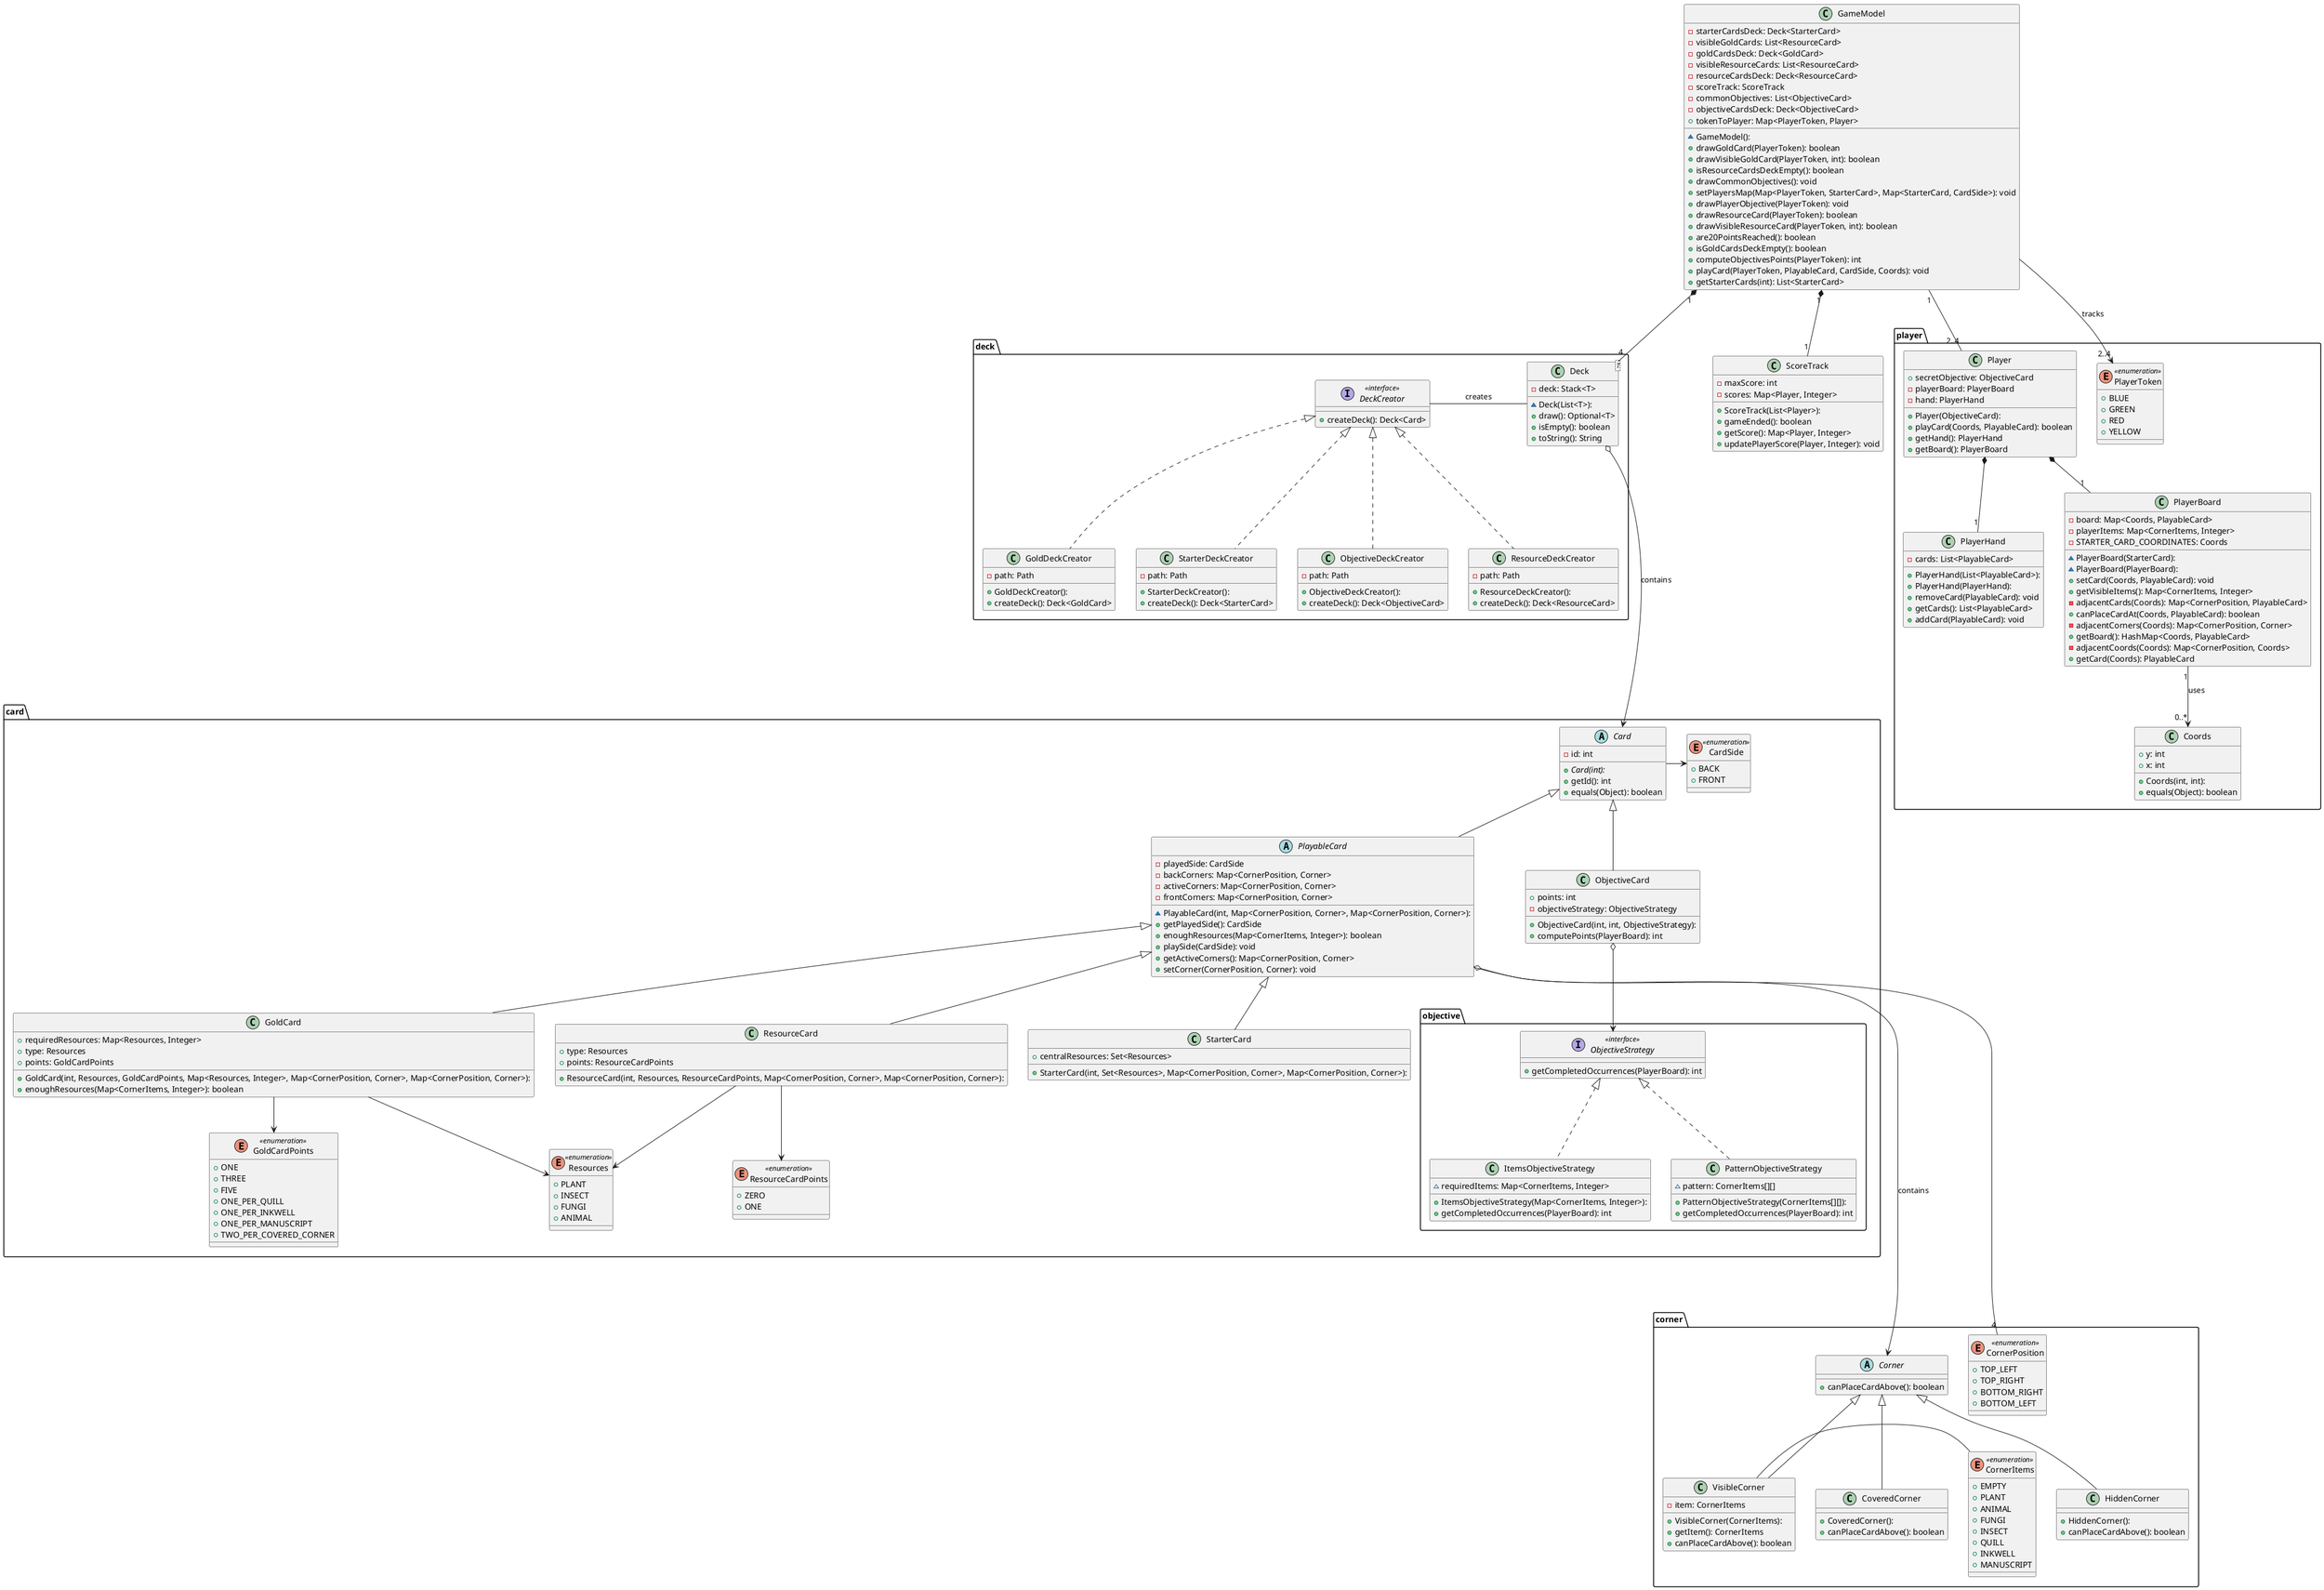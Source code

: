 @startuml

' skinparam linetype ortho

package card {
    enum CardSide << enumeration >> {
        + BACK
        + FRONT
    }

    abstract class Card {
        {abstract} + Card(int):
        - id: int
        + getId(): int
        + equals(Object): boolean
    }

    abstract class PlayableCard {
        ~ PlayableCard(int, Map<CornerPosition, Corner>, Map<CornerPosition, Corner>):
        - playedSide: CardSide
        - backCorners: Map<CornerPosition, Corner>
        - activeCorners: Map<CornerPosition, Corner>
        - frontCorners: Map<CornerPosition, Corner>
        + getPlayedSide(): CardSide
        + enoughResources(Map<CornerItems, Integer>): boolean
        + playSide(CardSide): void
        + getActiveCorners(): Map<CornerPosition, Corner>
        + setCorner(CornerPosition, Corner): void
    }

    class GoldCard {
        + GoldCard(int, Resources, GoldCardPoints, Map<Resources, Integer>, Map<CornerPosition, Corner>, Map<CornerPosition, Corner>):
        + requiredResources: Map<Resources, Integer>
        + type: Resources
        + points: GoldCardPoints
        + enoughResources(Map<CornerItems, Integer>): boolean
    }

    enum GoldCardPoints << enumeration >> {
        + ONE
        + THREE
        + FIVE
        + ONE_PER_QUILL
        + ONE_PER_INKWELL
        + ONE_PER_MANUSCRIPT
        + TWO_PER_COVERED_CORNER
    }

    class ObjectiveCard {
        + ObjectiveCard(int, int, ObjectiveStrategy):
        + points: int
        - objectiveStrategy: ObjectiveStrategy
        + computePoints(PlayerBoard): int
    }

    class ResourceCard {
        + ResourceCard(int, Resources, ResourceCardPoints, Map<CornerPosition, Corner>, Map<CornerPosition, Corner>):
        + type: Resources
        + points: ResourceCardPoints
    }
    enum ResourceCardPoints << enumeration >> {
        + ZERO
        + ONE
    }

    enum Resources << enumeration >> {
        + PLANT
        + INSECT
        + FUNGI
        + ANIMAL
    }

    class StarterCard {
        + StarterCard(int, Set<Resources>, Map<CornerPosition, Corner>, Map<CornerPosition, Corner>):
        + centralResources: Set<Resources>
    }

    Card ^-- PlayableCard
    Card ^--  ObjectiveCard

    Card -> CardSide

    PlayableCard              ^--  ResourceCard
    PlayableCard              ^--  GoldCard
    PlayableCard              ^--  StarterCard

    ResourceCard --> ResourceCardPoints
    ResourceCard --> Resources

    GoldCard --> GoldCardPoints
    GoldCard --> Resources

    package objective {
        interface ObjectiveStrategy << interface >> {
            + getCompletedOccurrences(PlayerBoard): int
        }

        class ItemsObjectiveStrategy {
            + ItemsObjectiveStrategy(Map<CornerItems, Integer>):
            ~ requiredItems: Map<CornerItems, Integer>
            + getCompletedOccurrences(PlayerBoard): int
        }

        class PatternObjectiveStrategy {
            + PatternObjectiveStrategy(CornerItems[][]):
            ~ pattern: CornerItems[][]
            + getCompletedOccurrences(PlayerBoard): int
        }

        ObjectiveStrategy    <|..  ItemsObjectiveStrategy
        ObjectiveStrategy    <|..  PatternObjectiveStrategy
    }

    ObjectiveCard o--> ObjectiveStrategy
}


package corner {
    abstract class Corner {
        + canPlaceCardAbove(): boolean
    }

    enum CornerItems << enumeration >> {
        + EMPTY
        + PLANT
        + ANIMAL
        + FUNGI
        + INSECT
        + QUILL
        + INKWELL
        + MANUSCRIPT
    }

    enum CornerPosition << enumeration >> {
        + TOP_LEFT
        + TOP_RIGHT
        + BOTTOM_RIGHT
        + BOTTOM_LEFT
    }

    class CoveredCorner {
        + CoveredCorner():
        + canPlaceCardAbove(): boolean
    }

    class HiddenCorner {
        + HiddenCorner():
        + canPlaceCardAbove(): boolean
    }

    class VisibleCorner {
        + VisibleCorner(CornerItems):
        - item: CornerItems
        + getItem(): CornerItems
        + canPlaceCardAbove(): boolean
    }

    Corner <|-- HiddenCorner
    Corner <|-- CoveredCorner
    Corner <|-- VisibleCorner

    CornerPosition "4"--- PlayableCard


    CornerItems - VisibleCorner
}

package deck {
    class Deck<T> {
        ~ Deck(List<T>):
        - deck: Stack<T>
        + draw(): Optional<T>
        + isEmpty(): boolean
        + toString(): String
    }

    interface DeckCreator << interface >> {
        + createDeck(): Deck<Card>
    }

    class ResourceDeckCreator {
        + ResourceDeckCreator():
        - path: Path
        + createDeck(): Deck<ResourceCard>
    }

    class GoldDeckCreator {
        + GoldDeckCreator():
        - path: Path
        + createDeck(): Deck<GoldCard>
    }

    class StarterDeckCreator {
        + StarterDeckCreator():
        - path: Path
        + createDeck(): Deck<StarterCard>
    }

    class ObjectiveDeckCreator {
        + ObjectiveDeckCreator():
        - path: Path
        + createDeck(): Deck<ObjectiveCard>
    }

    DeckCreator <|.. ResourceDeckCreator
    DeckCreator <|.. GoldDeckCreator
    DeckCreator <|.. StarterDeckCreator
    DeckCreator <|.. ObjectiveDeckCreator

    Deck - DeckCreator: creates
}

package player {
    class Coords {
        + Coords(int, int):
        + y: int
        + x: int
        + equals(Object): boolean
    }

    class Player {
        + Player(ObjectiveCard):
        + secretObjective: ObjectiveCard
        - playerBoard: PlayerBoard
        - hand: PlayerHand
        + playCard(Coords, PlayableCard): boolean
        + getHand(): PlayerHand
        + getBoard(): PlayerBoard
    }

    class PlayerBoard {
        ~ PlayerBoard(StarterCard):
        ~ PlayerBoard(PlayerBoard):
        - board: Map<Coords, PlayableCard>
        - playerItems: Map<CornerItems, Integer>
        - STARTER_CARD_COORDINATES: Coords
        + setCard(Coords, PlayableCard): void
        + getVisibleItems(): Map<CornerItems, Integer>
        - adjacentCards(Coords): Map<CornerPosition, PlayableCard>
        + canPlaceCardAt(Coords, PlayableCard): boolean
        - adjacentCorners(Coords): Map<CornerPosition, Corner>
        + getBoard(): HashMap<Coords, PlayableCard>
        - adjacentCoords(Coords): Map<CornerPosition, Coords>
        + getCard(Coords): PlayableCard
    }

    class PlayerHand {
        + PlayerHand(List<PlayableCard>):
        + PlayerHand(PlayerHand):
        - cards: List<PlayableCard>
        + removeCard(PlayableCard): void
        + getCards(): List<PlayableCard>
        + addCard(PlayableCard): void
    }

    enum PlayerToken << enumeration >> {
        + BLUE
        + GREEN
        + RED
        + YELLOW
    }

    Player  *-- "1"  PlayerBoard
    Player  *-- "1"  PlayerHand

    PlayerBoard "1" --> "0..*" Coords: uses
}

class GameModel {
    ~ GameModel():
    - starterCardsDeck: Deck<StarterCard>
    - visibleGoldCards: List<ResourceCard>
    - goldCardsDeck: Deck<GoldCard>
    - visibleResourceCards: List<ResourceCard>
    - resourceCardsDeck: Deck<ResourceCard>
    - scoreTrack: ScoreTrack
    - commonObjectives: List<ObjectiveCard>
    - objectiveCardsDeck: Deck<ObjectiveCard>
    + tokenToPlayer: Map<PlayerToken, Player>
    + drawGoldCard(PlayerToken): boolean
    + drawVisibleGoldCard(PlayerToken, int): boolean
    + isResourceCardsDeckEmpty(): boolean
    + drawCommonObjectives(): void
    + setPlayersMap(Map<PlayerToken, StarterCard>, Map<StarterCard, CardSide>): void
    + drawPlayerObjective(PlayerToken): void
    + drawResourceCard(PlayerToken): boolean
    + drawVisibleResourceCard(PlayerToken, int): boolean
    + are20PointsReached(): boolean
    + isGoldCardsDeckEmpty(): boolean
    + computeObjectivesPoints(PlayerToken): int
    + playCard(PlayerToken, PlayableCard, CardSide, Coords): void
    + getStarterCards(int): List<StarterCard>
}

class ScoreTrack {
    + ScoreTrack(List<Player>):
    - maxScore: int
    - scores: Map<Player, Integer>
    + gameEnded(): boolean
    + getScore(): Map<Player, Integer>
    + updatePlayerScore(Player, Integer): void
}

GameModel "1" -- "2..4" Player
GameModel "1" *-- "1" ScoreTrack

Deck o---> Card : contains

PlayableCard o-----> Corner : contains

GameModel "1" *-- "4" Deck

PlayerToken "2..4" <-- GameModel: tracks

@enduml